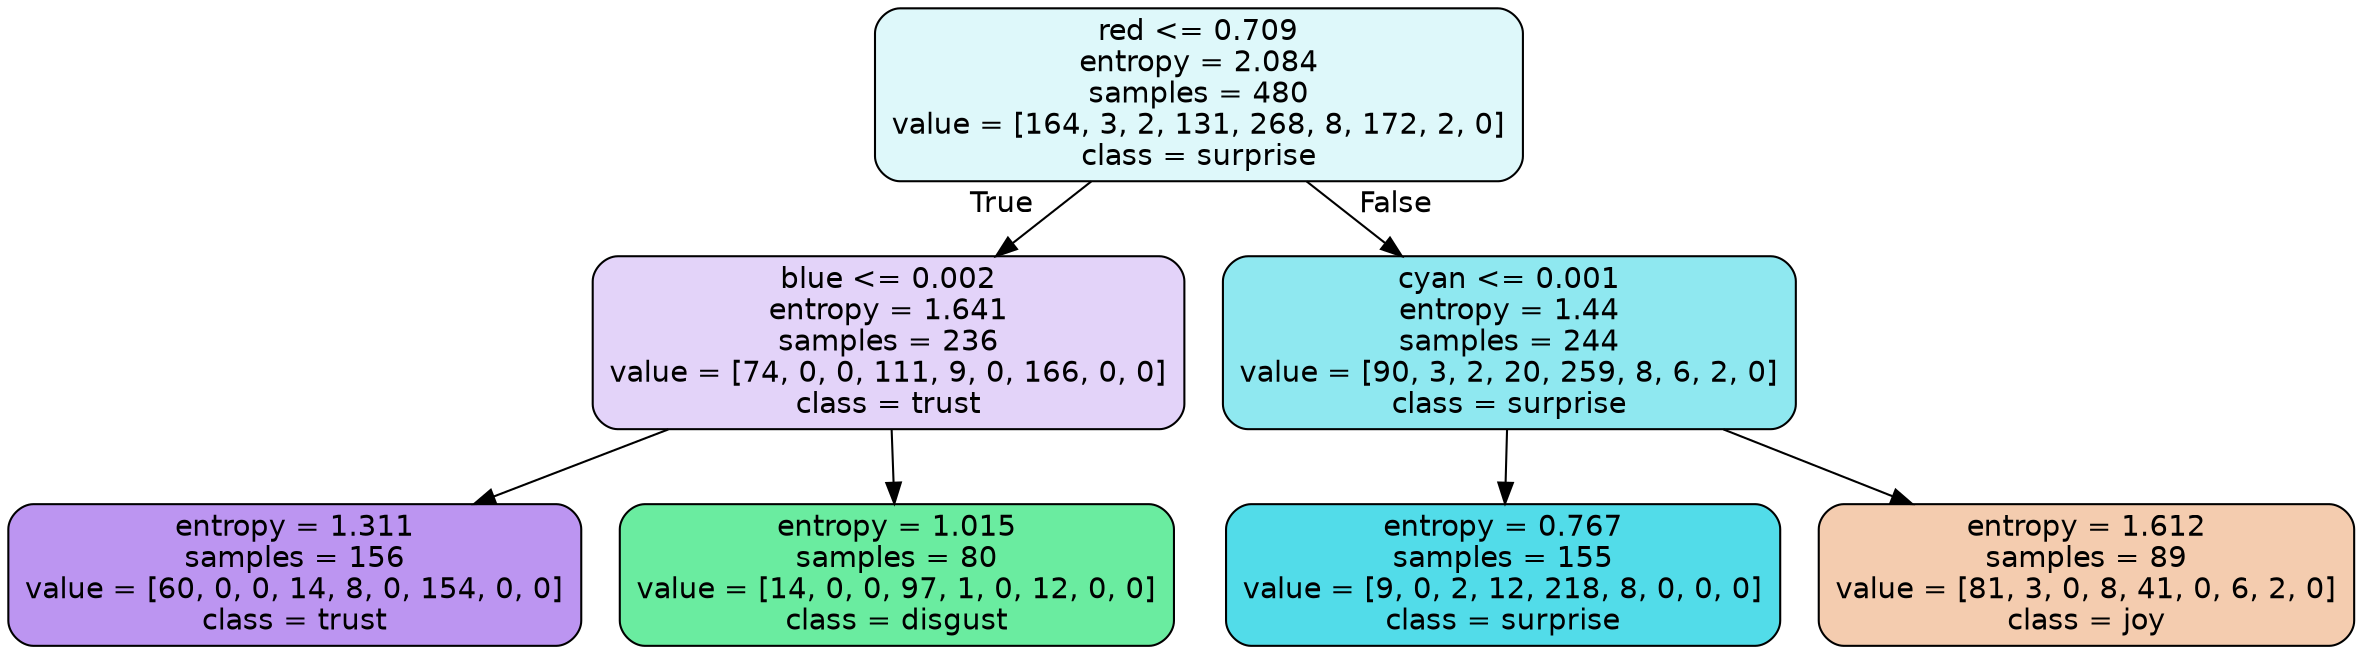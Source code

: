 digraph Tree {
node [shape=box, style="filled, rounded", color="black", fontname=helvetica] ;
edge [fontname=helvetica] ;
0 [label="red <= 0.709\nentropy = 2.084\nsamples = 480\nvalue = [164, 3, 2, 131, 268, 8, 172, 2, 0]\nclass = surprise", fillcolor="#39d7e52a"] ;
1 [label="blue <= 0.002\nentropy = 1.641\nsamples = 236\nvalue = [74, 0, 0, 111, 9, 0, 166, 0, 0]\nclass = trust", fillcolor="#8139e538"] ;
0 -> 1 [labeldistance=2.5, labelangle=45, headlabel="True"] ;
2 [label="entropy = 1.311\nsamples = 156\nvalue = [60, 0, 0, 14, 8, 0, 154, 0, 0]\nclass = trust", fillcolor="#8139e588"] ;
1 -> 2 ;
3 [label="entropy = 1.015\nsamples = 80\nvalue = [14, 0, 0, 97, 1, 0, 12, 0, 0]\nclass = disgust", fillcolor="#39e581c0"] ;
1 -> 3 ;
4 [label="cyan <= 0.001\nentropy = 1.44\nsamples = 244\nvalue = [90, 3, 2, 20, 259, 8, 6, 2, 0]\nclass = surprise", fillcolor="#39d7e590"] ;
0 -> 4 [labeldistance=2.5, labelangle=-45, headlabel="False"] ;
5 [label="entropy = 0.767\nsamples = 155\nvalue = [9, 0, 2, 12, 218, 8, 0, 0, 0]\nclass = surprise", fillcolor="#39d7e5de"] ;
4 -> 5 ;
6 [label="entropy = 1.612\nsamples = 89\nvalue = [81, 3, 0, 8, 41, 0, 6, 2, 0]\nclass = joy", fillcolor="#e5813966"] ;
4 -> 6 ;
}
